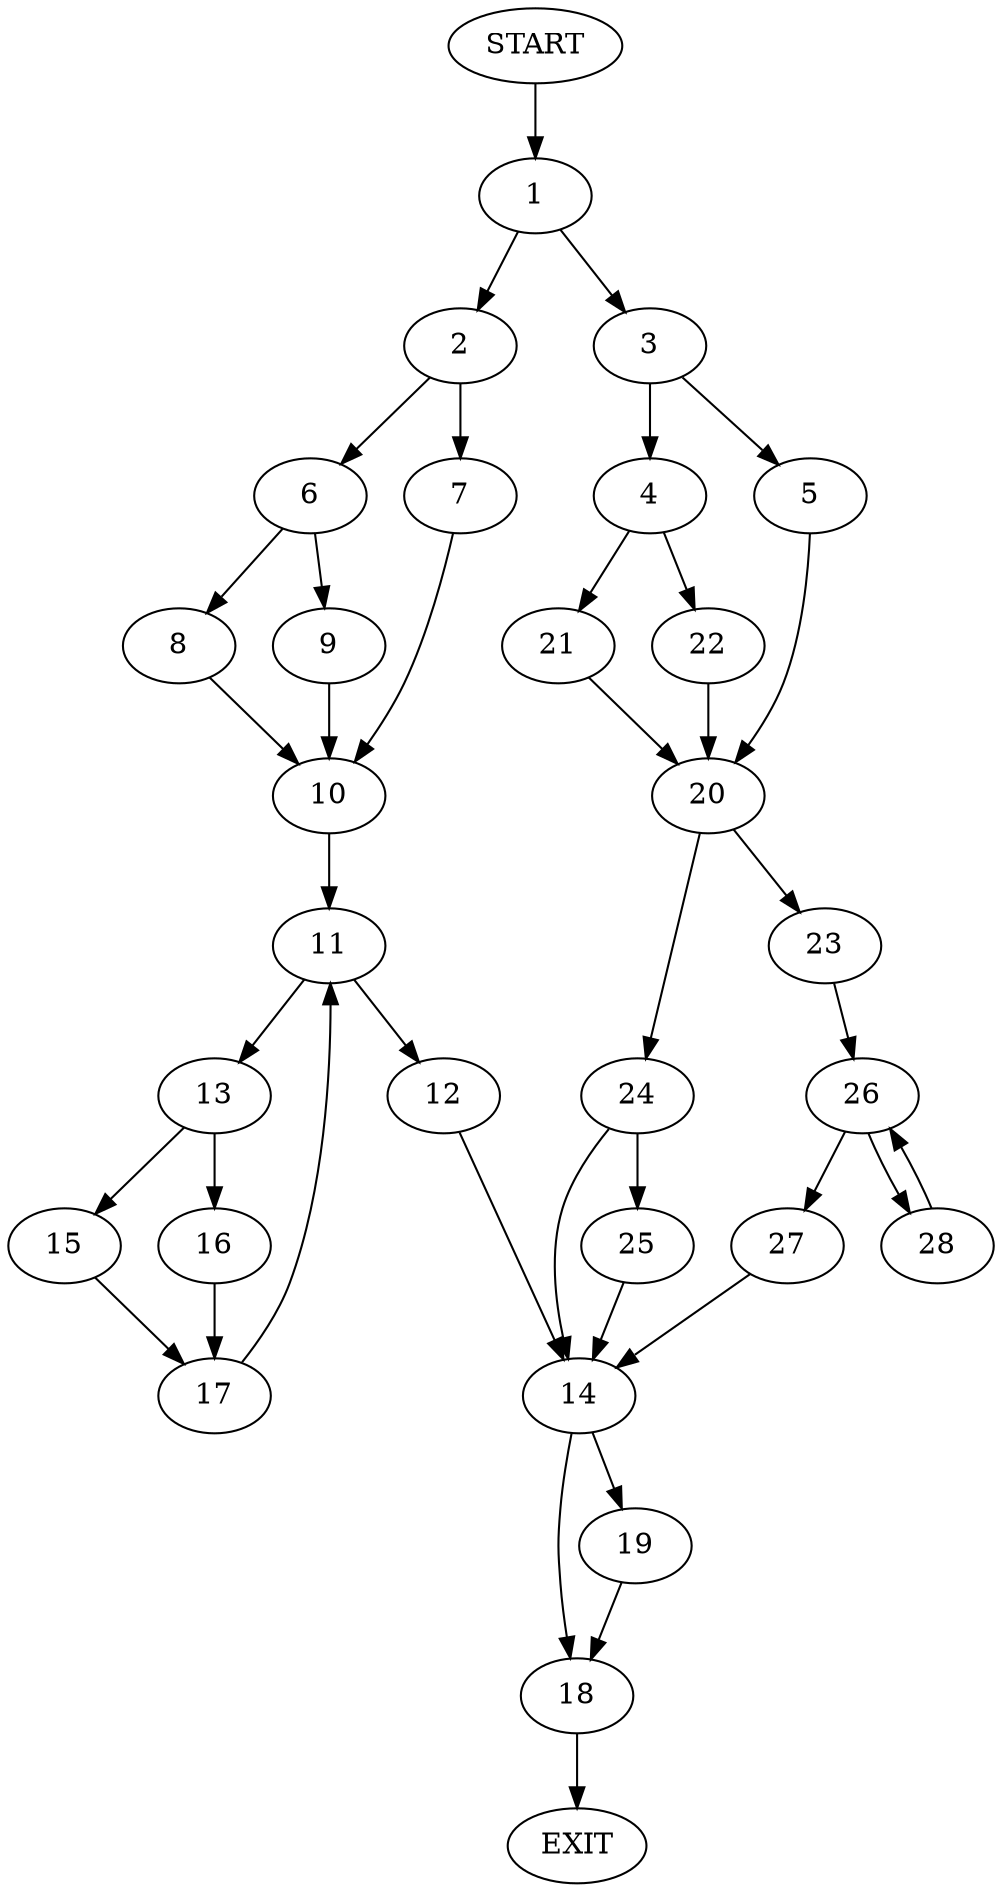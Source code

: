 digraph {
0 [label="START"]
29 [label="EXIT"]
0 -> 1
1 -> 2
1 -> 3
3 -> 4
3 -> 5
2 -> 6
2 -> 7
6 -> 8
6 -> 9
7 -> 10
9 -> 10
8 -> 10
10 -> 11
11 -> 12
11 -> 13
12 -> 14
13 -> 15
13 -> 16
16 -> 17
15 -> 17
17 -> 11
14 -> 18
14 -> 19
5 -> 20
4 -> 21
4 -> 22
22 -> 20
21 -> 20
20 -> 23
20 -> 24
24 -> 25
24 -> 14
23 -> 26
26 -> 27
26 -> 28
28 -> 26
27 -> 14
25 -> 14
18 -> 29
19 -> 18
}
